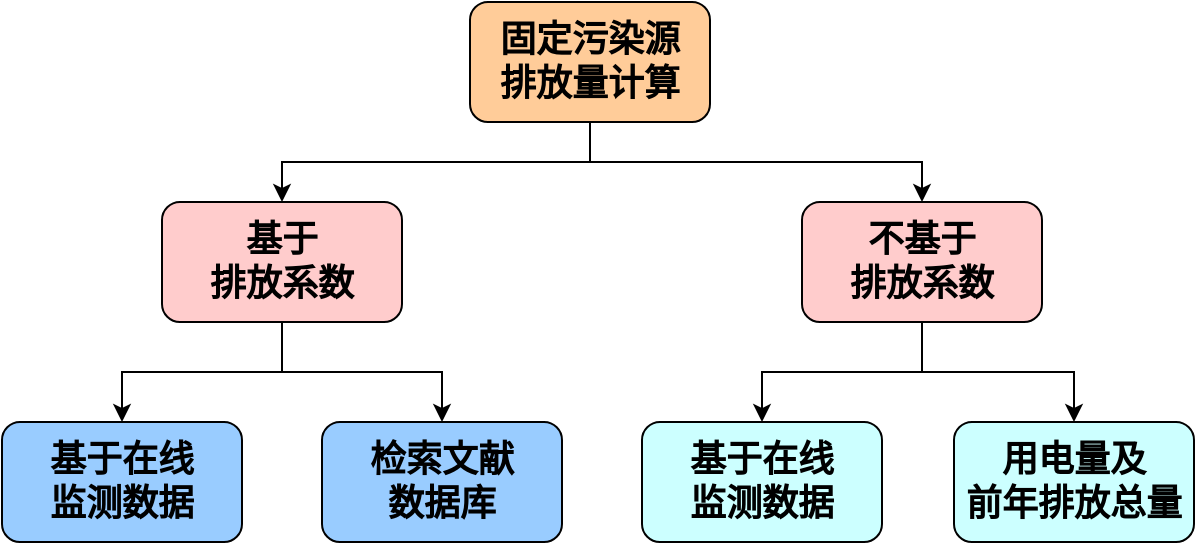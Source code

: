 <mxfile version="13.10.3" type="github">
  <diagram id="HKzKsKQpvkmA3h8Kqw7v" name="Page-1">
    <mxGraphModel dx="868" dy="425" grid="1" gridSize="10" guides="1" tooltips="1" connect="1" arrows="1" fold="1" page="1" pageScale="1" pageWidth="827" pageHeight="1169" math="0" shadow="0">
      <root>
        <mxCell id="0" />
        <mxCell id="1" parent="0" />
        <mxCell id="7LjKDFG6ne3SI_YQ3cib-11" style="edgeStyle=orthogonalEdgeStyle;rounded=0;orthogonalLoop=1;jettySize=auto;html=1;exitX=0.5;exitY=1;exitDx=0;exitDy=0;" parent="1" source="7LjKDFG6ne3SI_YQ3cib-1" target="7LjKDFG6ne3SI_YQ3cib-3" edge="1">
          <mxGeometry relative="1" as="geometry" />
        </mxCell>
        <mxCell id="7LjKDFG6ne3SI_YQ3cib-12" style="edgeStyle=orthogonalEdgeStyle;rounded=0;orthogonalLoop=1;jettySize=auto;html=1;exitX=0.5;exitY=1;exitDx=0;exitDy=0;" parent="1" source="7LjKDFG6ne3SI_YQ3cib-1" target="7LjKDFG6ne3SI_YQ3cib-2" edge="1">
          <mxGeometry relative="1" as="geometry" />
        </mxCell>
        <mxCell id="7LjKDFG6ne3SI_YQ3cib-1" value="&lt;font style=&quot;font-size: 18px&quot;&gt;&lt;b&gt;固定污染源&lt;br&gt;排放量计算&lt;/b&gt;&lt;/font&gt;" style="rounded=1;whiteSpace=wrap;html=1;fillColor=#FFCC99;" parent="1" vertex="1">
          <mxGeometry x="354" y="70" width="120" height="60" as="geometry" />
        </mxCell>
        <mxCell id="7LjKDFG6ne3SI_YQ3cib-13" style="edgeStyle=orthogonalEdgeStyle;rounded=0;orthogonalLoop=1;jettySize=auto;html=1;exitX=0.5;exitY=1;exitDx=0;exitDy=0;entryX=0.5;entryY=0;entryDx=0;entryDy=0;" parent="1" source="7LjKDFG6ne3SI_YQ3cib-2" target="7LjKDFG6ne3SI_YQ3cib-4" edge="1">
          <mxGeometry relative="1" as="geometry" />
        </mxCell>
        <mxCell id="7LjKDFG6ne3SI_YQ3cib-14" style="edgeStyle=orthogonalEdgeStyle;rounded=0;orthogonalLoop=1;jettySize=auto;html=1;exitX=0.5;exitY=1;exitDx=0;exitDy=0;entryX=0.5;entryY=0;entryDx=0;entryDy=0;" parent="1" source="7LjKDFG6ne3SI_YQ3cib-2" target="7LjKDFG6ne3SI_YQ3cib-5" edge="1">
          <mxGeometry relative="1" as="geometry" />
        </mxCell>
        <mxCell id="7LjKDFG6ne3SI_YQ3cib-2" value="&lt;font style=&quot;font-size: 18px&quot;&gt;&lt;b&gt;不基于&lt;br&gt;排放系数&lt;/b&gt;&lt;/font&gt;" style="rounded=1;whiteSpace=wrap;html=1;fillColor=#FFCCCC;" parent="1" vertex="1">
          <mxGeometry x="520" y="170" width="120" height="60" as="geometry" />
        </mxCell>
        <mxCell id="7LjKDFG6ne3SI_YQ3cib-18" style="edgeStyle=orthogonalEdgeStyle;rounded=0;orthogonalLoop=1;jettySize=auto;html=1;exitX=0.5;exitY=1;exitDx=0;exitDy=0;entryX=0.5;entryY=0;entryDx=0;entryDy=0;" parent="1" source="7LjKDFG6ne3SI_YQ3cib-3" target="7LjKDFG6ne3SI_YQ3cib-9" edge="1">
          <mxGeometry relative="1" as="geometry" />
        </mxCell>
        <mxCell id="7LjKDFG6ne3SI_YQ3cib-19" style="edgeStyle=orthogonalEdgeStyle;rounded=0;orthogonalLoop=1;jettySize=auto;html=1;exitX=0.5;exitY=1;exitDx=0;exitDy=0;entryX=0.5;entryY=0;entryDx=0;entryDy=0;" parent="1" source="7LjKDFG6ne3SI_YQ3cib-3" target="7LjKDFG6ne3SI_YQ3cib-10" edge="1">
          <mxGeometry relative="1" as="geometry" />
        </mxCell>
        <mxCell id="7LjKDFG6ne3SI_YQ3cib-3" value="&lt;font style=&quot;font-size: 18px&quot;&gt;&lt;b&gt;基于&lt;br&gt;排放系数&lt;/b&gt;&lt;/font&gt;" style="rounded=1;whiteSpace=wrap;html=1;fillColor=#FFCCCC;" parent="1" vertex="1">
          <mxGeometry x="200" y="170" width="120" height="60" as="geometry" />
        </mxCell>
        <mxCell id="7LjKDFG6ne3SI_YQ3cib-4" value="&lt;font style=&quot;font-size: 18px&quot;&gt;&lt;b&gt;基于在线&lt;br&gt;监测数据&lt;/b&gt;&lt;/font&gt;" style="rounded=1;whiteSpace=wrap;html=1;fillColor=#CCFFFF;" parent="1" vertex="1">
          <mxGeometry x="440" y="280" width="120" height="60" as="geometry" />
        </mxCell>
        <mxCell id="7LjKDFG6ne3SI_YQ3cib-5" value="&lt;span style=&quot;font-size: 18px&quot;&gt;&lt;b&gt;用电量及&lt;br&gt;前年排放总量&lt;/b&gt;&lt;/span&gt;" style="rounded=1;whiteSpace=wrap;html=1;fillColor=#CCFFFF;" parent="1" vertex="1">
          <mxGeometry x="596" y="280" width="120" height="60" as="geometry" />
        </mxCell>
        <mxCell id="7LjKDFG6ne3SI_YQ3cib-9" value="&lt;font style=&quot;font-size: 18px&quot;&gt;&lt;b&gt;基于在线&lt;br&gt;监测数据&lt;/b&gt;&lt;/font&gt;" style="rounded=1;whiteSpace=wrap;html=1;fillColor=#99CCFF;" parent="1" vertex="1">
          <mxGeometry x="120" y="280" width="120" height="60" as="geometry" />
        </mxCell>
        <mxCell id="7LjKDFG6ne3SI_YQ3cib-10" value="&lt;font style=&quot;font-size: 18px&quot;&gt;&lt;b&gt;检索文献&lt;br&gt;数据库&lt;/b&gt;&lt;/font&gt;" style="rounded=1;whiteSpace=wrap;html=1;fillColor=#99CCFF;" parent="1" vertex="1">
          <mxGeometry x="280" y="280" width="120" height="60" as="geometry" />
        </mxCell>
      </root>
    </mxGraphModel>
  </diagram>
</mxfile>

